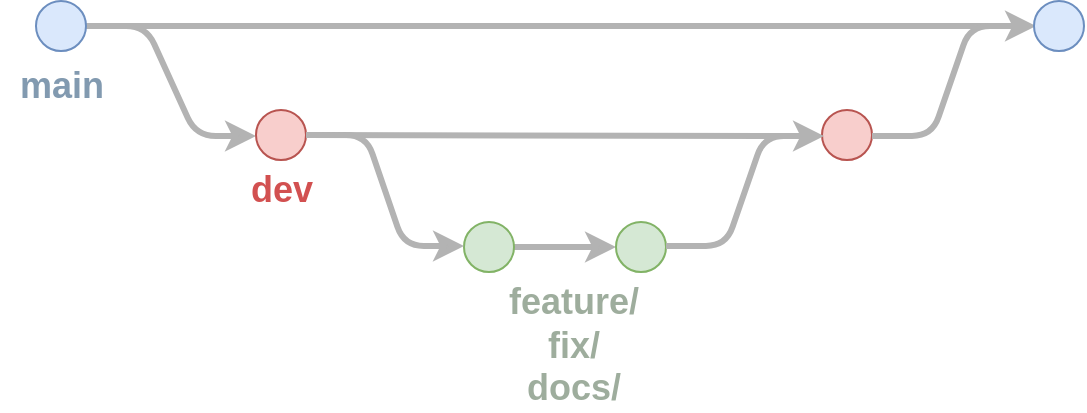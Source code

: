 <mxfile>
    <diagram id="Sm8wr_txOsR3LWkjrovm" name="Page-1">
        <mxGraphModel dx="399" dy="387" grid="1" gridSize="10" guides="1" tooltips="1" connect="1" arrows="1" fold="1" page="1" pageScale="1" pageWidth="850" pageHeight="1100" math="0" shadow="0">
            <root>
                <mxCell id="0"/>
                <mxCell id="1" parent="0"/>
                <mxCell id="2" value="&lt;font style=&quot;color: rgb(130, 154, 176);&quot;&gt;main&lt;/font&gt;" style="text;html=1;align=center;verticalAlign=middle;whiteSpace=wrap;rounded=0;fontStyle=1;fontSize=18;" parent="1" vertex="1">
                    <mxGeometry x="72.5" y="120" width="60" height="30" as="geometry"/>
                </mxCell>
                <mxCell id="3" value="&lt;font style=&quot;color: rgb(210, 80, 80);&quot;&gt;dev&lt;/font&gt;" style="text;html=1;align=center;verticalAlign=middle;whiteSpace=wrap;rounded=0;fontStyle=1;fontSize=18;" parent="1" vertex="1">
                    <mxGeometry x="182.5" y="170" width="60" height="33" as="geometry"/>
                </mxCell>
                <mxCell id="10" value="" style="endArrow=classic;html=1;rounded=1;edgeStyle=entityRelationEdgeStyle;exitX=1;exitY=0.5;exitDx=0;exitDy=0;endFill=1;strokeColor=#B3B3B3;strokeWidth=3;" parent="1" source="16" edge="1">
                    <mxGeometry width="50" height="50" relative="1" as="geometry">
                        <mxPoint x="290" y="180" as="sourcePoint"/>
                        <mxPoint x="200" y="160" as="targetPoint"/>
                        <Array as="points">
                            <mxPoint x="340" y="190"/>
                        </Array>
                    </mxGeometry>
                </mxCell>
                <mxCell id="12" value="&lt;font style=&quot;color: rgb(158, 173, 157);&quot;&gt;feature/&lt;/font&gt;&lt;div&gt;&lt;font style=&quot;color: rgb(158, 173, 157);&quot;&gt;fix/&lt;/font&gt;&lt;/div&gt;&lt;div&gt;&lt;font style=&quot;color: rgb(158, 173, 157);&quot;&gt;docs/&lt;/font&gt;&lt;/div&gt;" style="text;html=1;align=center;verticalAlign=middle;whiteSpace=wrap;rounded=0;fontStyle=1;fontSize=18;fontColor=light-dark(#82b366, #EDEDED);" parent="1" vertex="1">
                    <mxGeometry x="329" y="250" width="60" height="30" as="geometry"/>
                </mxCell>
                <mxCell id="41" style="edgeStyle=none;html=1;exitX=1;exitY=0.5;exitDx=0;exitDy=0;strokeColor=#B3B3B3;strokeWidth=3;" parent="1" source="16" edge="1">
                    <mxGeometry relative="1" as="geometry">
                        <mxPoint x="590" y="105" as="targetPoint"/>
                    </mxGeometry>
                </mxCell>
                <mxCell id="16" value="" style="ellipse;whiteSpace=wrap;html=1;aspect=fixed;fillColor=#dae8fc;strokeColor=#6c8ebf;" parent="1" vertex="1">
                    <mxGeometry x="90" y="92.5" width="25" height="25" as="geometry"/>
                </mxCell>
                <mxCell id="37" style="edgeStyle=none;html=1;exitX=1;exitY=0.5;exitDx=0;exitDy=0;entryX=0;entryY=0.5;entryDx=0;entryDy=0;strokeColor=#B3B3B3;strokeWidth=3;" parent="1" source="20" target="21" edge="1">
                    <mxGeometry relative="1" as="geometry"/>
                </mxCell>
                <mxCell id="20" value="" style="ellipse;whiteSpace=wrap;html=1;aspect=fixed;fillColor=#d5e8d4;strokeColor=#82b366;" parent="1" vertex="1">
                    <mxGeometry x="304" y="203" width="25" height="25" as="geometry"/>
                </mxCell>
                <mxCell id="21" value="" style="ellipse;whiteSpace=wrap;html=1;aspect=fixed;fillColor=#d5e8d4;strokeColor=#82b366;" parent="1" vertex="1">
                    <mxGeometry x="380" y="203" width="25" height="25" as="geometry"/>
                </mxCell>
                <mxCell id="23" value="" style="ellipse;whiteSpace=wrap;html=1;aspect=fixed;fillColor=#f8cecc;strokeColor=#b85450;" parent="1" vertex="1">
                    <mxGeometry x="483" y="147" width="25" height="25" as="geometry"/>
                </mxCell>
                <mxCell id="27" value="" style="ellipse;whiteSpace=wrap;html=1;aspect=fixed;fillColor=#dae8fc;strokeColor=#6c8ebf;" parent="1" vertex="1">
                    <mxGeometry x="589" y="92.5" width="25" height="25" as="geometry"/>
                </mxCell>
                <mxCell id="18" value="" style="ellipse;whiteSpace=wrap;html=1;aspect=fixed;fillColor=#f8cecc;strokeColor=#b85450;" parent="1" vertex="1">
                    <mxGeometry x="200" y="147" width="25" height="25" as="geometry"/>
                </mxCell>
                <mxCell id="35" value="" style="endArrow=classic;html=1;rounded=1;edgeStyle=entityRelationEdgeStyle;endFill=1;exitX=1;exitY=0.5;exitDx=0;exitDy=0;strokeColor=#B3B3B3;strokeWidth=3;" parent="1" source="18" edge="1">
                    <mxGeometry width="50" height="50" relative="1" as="geometry">
                        <mxPoint x="230" y="160" as="sourcePoint"/>
                        <mxPoint x="304" y="215" as="targetPoint"/>
                        <Array as="points">
                            <mxPoint x="444" y="245"/>
                        </Array>
                    </mxGeometry>
                </mxCell>
                <mxCell id="38" value="" style="endArrow=classic;html=1;rounded=1;edgeStyle=entityRelationEdgeStyle;endFill=1;exitX=1;exitY=0.5;exitDx=0;exitDy=0;strokeColor=#B3B3B3;strokeWidth=3;" parent="1" edge="1">
                    <mxGeometry width="50" height="50" relative="1" as="geometry">
                        <mxPoint x="405" y="215" as="sourcePoint"/>
                        <mxPoint x="484" y="160" as="targetPoint"/>
                        <Array as="points">
                            <mxPoint x="624" y="130"/>
                        </Array>
                    </mxGeometry>
                </mxCell>
                <mxCell id="39" value="" style="endArrow=none;html=1;rounded=1;edgeStyle=entityRelationEdgeStyle;endFill=0;exitX=1;exitY=0.5;exitDx=0;exitDy=0;strokeColor=#B3B3B3;strokeWidth=3;" parent="1" edge="1">
                    <mxGeometry width="50" height="50" relative="1" as="geometry">
                        <mxPoint x="508" y="160" as="sourcePoint"/>
                        <mxPoint x="587" y="105" as="targetPoint"/>
                        <Array as="points">
                            <mxPoint x="727" y="75"/>
                        </Array>
                    </mxGeometry>
                </mxCell>
                <mxCell id="42" style="edgeStyle=none;html=1;exitX=1;exitY=0.5;exitDx=0;exitDy=0;endArrow=none;endFill=0;strokeColor=#B3B3B3;strokeWidth=3;" parent="1" source="18" edge="1">
                    <mxGeometry relative="1" as="geometry">
                        <mxPoint x="480" y="160" as="targetPoint"/>
                        <mxPoint x="115" y="160" as="sourcePoint"/>
                    </mxGeometry>
                </mxCell>
            </root>
        </mxGraphModel>
    </diagram>
</mxfile>